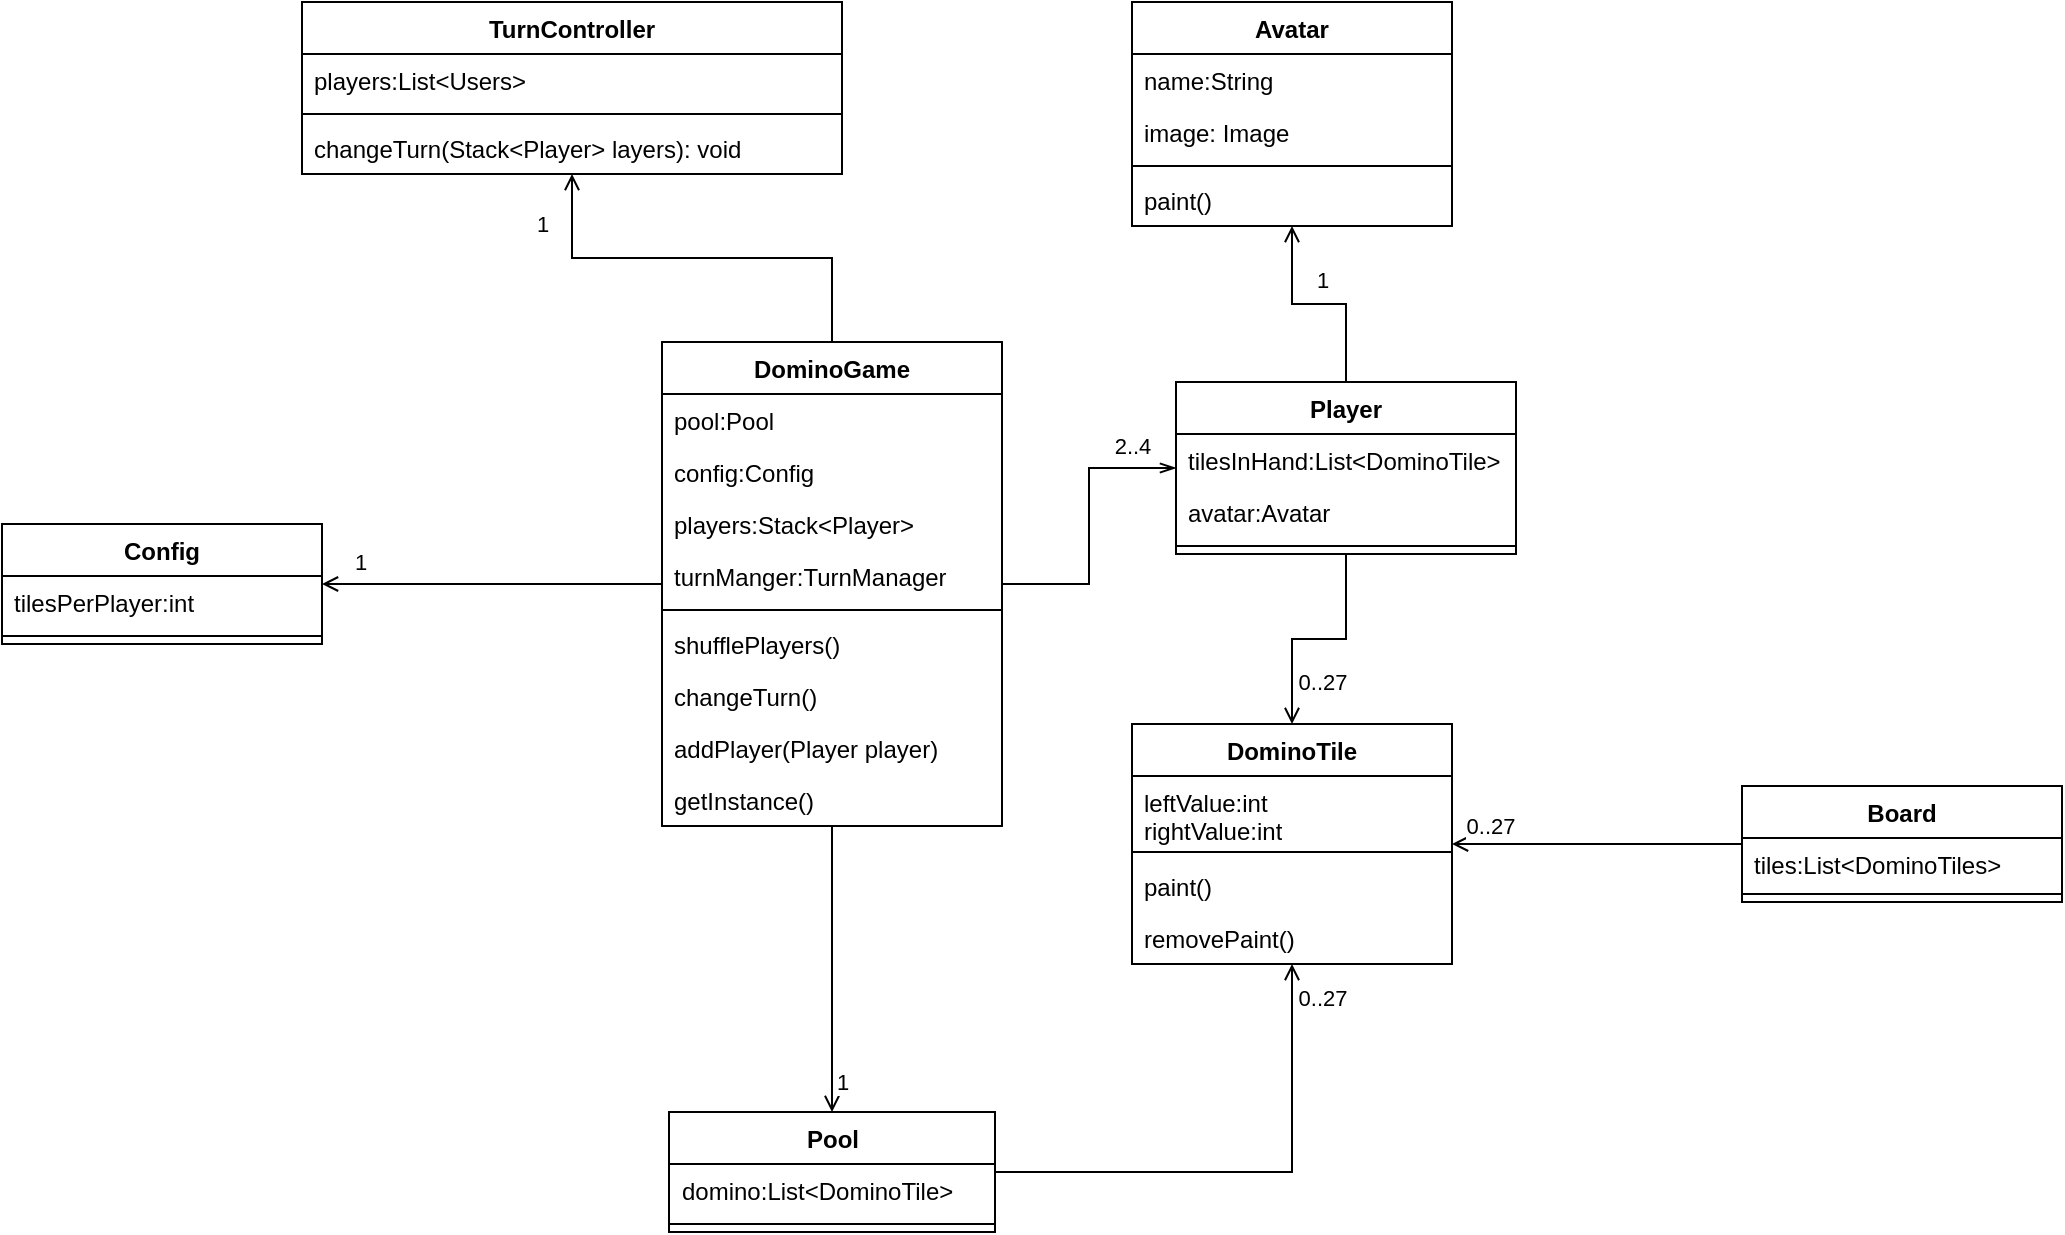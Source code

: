 <mxfile version="20.3.0" type="device"><diagram name="Page-1" id="HIGhDpoIYAvEixrHFa0r"><mxGraphModel dx="1422" dy="857" grid="1" gridSize="10" guides="1" tooltips="1" connect="1" arrows="1" fold="1" page="1" pageScale="1" pageWidth="827" pageHeight="1169" math="0" shadow="0"><root><mxCell id="0"/><mxCell id="1" parent="0"/><mxCell id="6QgfFJdDofZvritgQKiD-18" style="edgeStyle=orthogonalEdgeStyle;rounded=0;orthogonalLoop=1;jettySize=auto;html=1;endArrow=open;endFill=0;" parent="1" source="6QgfFJdDofZvritgQKiD-5" target="6QgfFJdDofZvritgQKiD-13" edge="1"><mxGeometry relative="1" as="geometry"/></mxCell><mxCell id="O3t0BeHdIpLXQU7Lkm1b-23" value="0..27" style="edgeLabel;html=1;align=center;verticalAlign=middle;resizable=0;points=[];" vertex="1" connectable="0" parent="6QgfFJdDofZvritgQKiD-18"><mxGeometry x="0.868" y="1" relative="1" as="geometry"><mxPoint x="16" as="offset"/></mxGeometry></mxCell><mxCell id="6QgfFJdDofZvritgQKiD-5" value="Pool" style="swimlane;fontStyle=1;align=center;verticalAlign=top;childLayout=stackLayout;horizontal=1;startSize=26;horizontalStack=0;resizeParent=1;resizeParentMax=0;resizeLast=0;collapsible=1;marginBottom=0;whiteSpace=wrap;html=1;" parent="1" vertex="1"><mxGeometry x="403.5" y="555" width="163" height="60" as="geometry"/></mxCell><mxCell id="6QgfFJdDofZvritgQKiD-6" value="domino:List&amp;lt;DominoTile&amp;gt;" style="text;strokeColor=none;fillColor=none;align=left;verticalAlign=top;spacingLeft=4;spacingRight=4;overflow=hidden;rotatable=0;points=[[0,0.5],[1,0.5]];portConstraint=eastwest;whiteSpace=wrap;html=1;" parent="6QgfFJdDofZvritgQKiD-5" vertex="1"><mxGeometry y="26" width="163" height="26" as="geometry"/></mxCell><mxCell id="6QgfFJdDofZvritgQKiD-7" value="" style="line;strokeWidth=1;fillColor=none;align=left;verticalAlign=middle;spacingTop=-1;spacingLeft=3;spacingRight=3;rotatable=0;labelPosition=right;points=[];portConstraint=eastwest;strokeColor=inherit;" parent="6QgfFJdDofZvritgQKiD-5" vertex="1"><mxGeometry y="52" width="163" height="8" as="geometry"/></mxCell><mxCell id="6QgfFJdDofZvritgQKiD-17" style="edgeStyle=orthogonalEdgeStyle;rounded=0;orthogonalLoop=1;jettySize=auto;html=1;endArrow=open;endFill=0;" parent="1" source="6QgfFJdDofZvritgQKiD-9" target="6QgfFJdDofZvritgQKiD-13" edge="1"><mxGeometry relative="1" as="geometry"/></mxCell><mxCell id="6QgfFJdDofZvritgQKiD-24" value="1" style="edgeStyle=orthogonalEdgeStyle;rounded=0;orthogonalLoop=1;jettySize=auto;html=1;endArrow=open;endFill=0;" parent="1" source="6QgfFJdDofZvritgQKiD-9" target="6QgfFJdDofZvritgQKiD-19" edge="1"><mxGeometry x="0.493" y="-15" relative="1" as="geometry"><mxPoint as="offset"/></mxGeometry></mxCell><mxCell id="6QgfFJdDofZvritgQKiD-9" value="Player" style="swimlane;fontStyle=1;align=center;verticalAlign=top;childLayout=stackLayout;horizontal=1;startSize=26;horizontalStack=0;resizeParent=1;resizeParentMax=0;resizeLast=0;collapsible=1;marginBottom=0;whiteSpace=wrap;html=1;" parent="1" vertex="1"><mxGeometry x="657" y="190" width="170" height="86" as="geometry"><mxRectangle x="630" y="183" width="80" height="30" as="alternateBounds"/></mxGeometry></mxCell><mxCell id="6QgfFJdDofZvritgQKiD-27" value="tilesInHand:List&amp;lt;DominoTile&amp;gt;" style="text;strokeColor=none;fillColor=none;align=left;verticalAlign=top;spacingLeft=4;spacingRight=4;overflow=hidden;rotatable=0;points=[[0,0.5],[1,0.5]];portConstraint=eastwest;whiteSpace=wrap;html=1;" parent="6QgfFJdDofZvritgQKiD-9" vertex="1"><mxGeometry y="26" width="170" height="26" as="geometry"/></mxCell><mxCell id="6QgfFJdDofZvritgQKiD-10" value="avatar:Avatar" style="text;strokeColor=none;fillColor=none;align=left;verticalAlign=top;spacingLeft=4;spacingRight=4;overflow=hidden;rotatable=0;points=[[0,0.5],[1,0.5]];portConstraint=eastwest;whiteSpace=wrap;html=1;" parent="6QgfFJdDofZvritgQKiD-9" vertex="1"><mxGeometry y="52" width="170" height="26" as="geometry"/></mxCell><mxCell id="6QgfFJdDofZvritgQKiD-11" value="" style="line;strokeWidth=1;fillColor=none;align=left;verticalAlign=middle;spacingTop=-1;spacingLeft=3;spacingRight=3;rotatable=0;labelPosition=right;points=[];portConstraint=eastwest;strokeColor=inherit;" parent="6QgfFJdDofZvritgQKiD-9" vertex="1"><mxGeometry y="78" width="170" height="8" as="geometry"/></mxCell><mxCell id="6QgfFJdDofZvritgQKiD-13" value="DominoTile" style="swimlane;fontStyle=1;align=center;verticalAlign=top;childLayout=stackLayout;horizontal=1;startSize=26;horizontalStack=0;resizeParent=1;resizeParentMax=0;resizeLast=0;collapsible=1;marginBottom=0;whiteSpace=wrap;html=1;" parent="1" vertex="1"><mxGeometry x="635" y="361" width="160" height="120" as="geometry"/></mxCell><mxCell id="6QgfFJdDofZvritgQKiD-14" value="leftValue:int&lt;br&gt;rightValue:int" style="text;strokeColor=none;fillColor=none;align=left;verticalAlign=top;spacingLeft=4;spacingRight=4;overflow=hidden;rotatable=0;points=[[0,0.5],[1,0.5]];portConstraint=eastwest;whiteSpace=wrap;html=1;" parent="6QgfFJdDofZvritgQKiD-13" vertex="1"><mxGeometry y="26" width="160" height="34" as="geometry"/></mxCell><mxCell id="6QgfFJdDofZvritgQKiD-15" value="" style="line;strokeWidth=1;fillColor=none;align=left;verticalAlign=middle;spacingTop=-1;spacingLeft=3;spacingRight=3;rotatable=0;labelPosition=right;points=[];portConstraint=eastwest;strokeColor=inherit;" parent="6QgfFJdDofZvritgQKiD-13" vertex="1"><mxGeometry y="60" width="160" height="8" as="geometry"/></mxCell><mxCell id="O3t0BeHdIpLXQU7Lkm1b-13" value="paint()" style="text;strokeColor=none;fillColor=none;align=left;verticalAlign=top;spacingLeft=4;spacingRight=4;overflow=hidden;rotatable=0;points=[[0,0.5],[1,0.5]];portConstraint=eastwest;whiteSpace=wrap;html=1;" vertex="1" parent="6QgfFJdDofZvritgQKiD-13"><mxGeometry y="68" width="160" height="26" as="geometry"/></mxCell><mxCell id="O3t0BeHdIpLXQU7Lkm1b-14" value="removePaint()" style="text;strokeColor=none;fillColor=none;align=left;verticalAlign=top;spacingLeft=4;spacingRight=4;overflow=hidden;rotatable=0;points=[[0,0.5],[1,0.5]];portConstraint=eastwest;whiteSpace=wrap;html=1;" vertex="1" parent="6QgfFJdDofZvritgQKiD-13"><mxGeometry y="94" width="160" height="26" as="geometry"/></mxCell><mxCell id="6QgfFJdDofZvritgQKiD-19" value="Avatar" style="swimlane;fontStyle=1;align=center;verticalAlign=top;childLayout=stackLayout;horizontal=1;startSize=26;horizontalStack=0;resizeParent=1;resizeParentMax=0;resizeLast=0;collapsible=1;marginBottom=0;whiteSpace=wrap;html=1;" parent="1" vertex="1"><mxGeometry x="635" width="160" height="112" as="geometry"/></mxCell><mxCell id="6QgfFJdDofZvritgQKiD-20" value="name:String" style="text;strokeColor=none;fillColor=none;align=left;verticalAlign=top;spacingLeft=4;spacingRight=4;overflow=hidden;rotatable=0;points=[[0,0.5],[1,0.5]];portConstraint=eastwest;whiteSpace=wrap;html=1;" parent="6QgfFJdDofZvritgQKiD-19" vertex="1"><mxGeometry y="26" width="160" height="26" as="geometry"/></mxCell><mxCell id="6QgfFJdDofZvritgQKiD-23" value="image: Image" style="text;strokeColor=none;fillColor=none;align=left;verticalAlign=top;spacingLeft=4;spacingRight=4;overflow=hidden;rotatable=0;points=[[0,0.5],[1,0.5]];portConstraint=eastwest;whiteSpace=wrap;html=1;" parent="6QgfFJdDofZvritgQKiD-19" vertex="1"><mxGeometry y="52" width="160" height="26" as="geometry"/></mxCell><mxCell id="6QgfFJdDofZvritgQKiD-21" value="" style="line;strokeWidth=1;fillColor=none;align=left;verticalAlign=middle;spacingTop=-1;spacingLeft=3;spacingRight=3;rotatable=0;labelPosition=right;points=[];portConstraint=eastwest;strokeColor=inherit;" parent="6QgfFJdDofZvritgQKiD-19" vertex="1"><mxGeometry y="78" width="160" height="8" as="geometry"/></mxCell><mxCell id="O3t0BeHdIpLXQU7Lkm1b-15" value="paint()" style="text;strokeColor=none;fillColor=none;align=left;verticalAlign=top;spacingLeft=4;spacingRight=4;overflow=hidden;rotatable=0;points=[[0,0.5],[1,0.5]];portConstraint=eastwest;whiteSpace=wrap;html=1;" vertex="1" parent="6QgfFJdDofZvritgQKiD-19"><mxGeometry y="86" width="160" height="26" as="geometry"/></mxCell><mxCell id="6QgfFJdDofZvritgQKiD-28" value="Config" style="swimlane;fontStyle=1;align=center;verticalAlign=top;childLayout=stackLayout;horizontal=1;startSize=26;horizontalStack=0;resizeParent=1;resizeParentMax=0;resizeLast=0;collapsible=1;marginBottom=0;whiteSpace=wrap;html=1;" parent="1" vertex="1"><mxGeometry x="70" y="261" width="160" height="60" as="geometry"/></mxCell><mxCell id="6QgfFJdDofZvritgQKiD-29" value="tilesPerPlayer:int" style="text;strokeColor=none;fillColor=none;align=left;verticalAlign=top;spacingLeft=4;spacingRight=4;overflow=hidden;rotatable=0;points=[[0,0.5],[1,0.5]];portConstraint=eastwest;whiteSpace=wrap;html=1;" parent="6QgfFJdDofZvritgQKiD-28" vertex="1"><mxGeometry y="26" width="160" height="26" as="geometry"/></mxCell><mxCell id="6QgfFJdDofZvritgQKiD-31" value="" style="line;strokeWidth=1;fillColor=none;align=left;verticalAlign=middle;spacingTop=-1;spacingLeft=3;spacingRight=3;rotatable=0;labelPosition=right;points=[];portConstraint=eastwest;strokeColor=inherit;" parent="6QgfFJdDofZvritgQKiD-28" vertex="1"><mxGeometry y="52" width="160" height="8" as="geometry"/></mxCell><mxCell id="vQHv_HZ_RYjpwXLxtu6x-8" style="edgeStyle=orthogonalEdgeStyle;rounded=0;orthogonalLoop=1;jettySize=auto;html=1;endArrow=openThin;endFill=0;" parent="1" source="vQHv_HZ_RYjpwXLxtu6x-1" target="6QgfFJdDofZvritgQKiD-9" edge="1"><mxGeometry relative="1" as="geometry"/></mxCell><mxCell id="O3t0BeHdIpLXQU7Lkm1b-27" value="2..4" style="edgeLabel;html=1;align=center;verticalAlign=middle;resizable=0;points=[];" vertex="1" connectable="0" parent="vQHv_HZ_RYjpwXLxtu6x-8"><mxGeometry x="0.818" relative="1" as="geometry"><mxPoint x="-9" y="-11" as="offset"/></mxGeometry></mxCell><mxCell id="vQHv_HZ_RYjpwXLxtu6x-9" style="edgeStyle=orthogonalEdgeStyle;rounded=0;orthogonalLoop=1;jettySize=auto;html=1;endArrow=open;endFill=0;" parent="1" source="vQHv_HZ_RYjpwXLxtu6x-1" target="6QgfFJdDofZvritgQKiD-28" edge="1"><mxGeometry relative="1" as="geometry"/></mxCell><mxCell id="O3t0BeHdIpLXQU7Lkm1b-18" value="1" style="edgeLabel;html=1;align=center;verticalAlign=middle;resizable=0;points=[];" vertex="1" connectable="0" parent="vQHv_HZ_RYjpwXLxtu6x-9"><mxGeometry x="0.78" relative="1" as="geometry"><mxPoint y="-11" as="offset"/></mxGeometry></mxCell><mxCell id="vQHv_HZ_RYjpwXLxtu6x-10" style="edgeStyle=orthogonalEdgeStyle;rounded=0;orthogonalLoop=1;jettySize=auto;html=1;endArrow=open;endFill=0;" parent="1" source="vQHv_HZ_RYjpwXLxtu6x-1" target="6QgfFJdDofZvritgQKiD-5" edge="1"><mxGeometry relative="1" as="geometry"/></mxCell><mxCell id="O3t0BeHdIpLXQU7Lkm1b-22" value="1" style="edgeLabel;html=1;align=center;verticalAlign=middle;resizable=0;points=[];" vertex="1" connectable="0" parent="vQHv_HZ_RYjpwXLxtu6x-10"><mxGeometry x="0.785" y="2" relative="1" as="geometry"><mxPoint x="3" as="offset"/></mxGeometry></mxCell><mxCell id="O3t0BeHdIpLXQU7Lkm1b-17" style="edgeStyle=orthogonalEdgeStyle;rounded=0;orthogonalLoop=1;jettySize=auto;html=1;endArrow=open;endFill=0;" edge="1" parent="1" source="vQHv_HZ_RYjpwXLxtu6x-1" target="O3t0BeHdIpLXQU7Lkm1b-1"><mxGeometry relative="1" as="geometry"/></mxCell><mxCell id="O3t0BeHdIpLXQU7Lkm1b-21" value="1" style="edgeLabel;html=1;align=center;verticalAlign=middle;resizable=0;points=[];" vertex="1" connectable="0" parent="O3t0BeHdIpLXQU7Lkm1b-17"><mxGeometry x="0.855" relative="1" as="geometry"><mxPoint x="-15" y="9" as="offset"/></mxGeometry></mxCell><mxCell id="vQHv_HZ_RYjpwXLxtu6x-1" value="DominoGame" style="swimlane;fontStyle=1;align=center;verticalAlign=top;childLayout=stackLayout;horizontal=1;startSize=26;horizontalStack=0;resizeParent=1;resizeParentMax=0;resizeLast=0;collapsible=1;marginBottom=0;whiteSpace=wrap;html=1;" parent="1" vertex="1"><mxGeometry x="400" y="170" width="170" height="242" as="geometry"/></mxCell><mxCell id="vQHv_HZ_RYjpwXLxtu6x-11" value="pool:Pool" style="text;strokeColor=none;fillColor=none;align=left;verticalAlign=top;spacingLeft=4;spacingRight=4;overflow=hidden;rotatable=0;points=[[0,0.5],[1,0.5]];portConstraint=eastwest;whiteSpace=wrap;html=1;" parent="vQHv_HZ_RYjpwXLxtu6x-1" vertex="1"><mxGeometry y="26" width="170" height="26" as="geometry"/></mxCell><mxCell id="vQHv_HZ_RYjpwXLxtu6x-13" value="config:Config" style="text;strokeColor=none;fillColor=none;align=left;verticalAlign=top;spacingLeft=4;spacingRight=4;overflow=hidden;rotatable=0;points=[[0,0.5],[1,0.5]];portConstraint=eastwest;whiteSpace=wrap;html=1;" parent="vQHv_HZ_RYjpwXLxtu6x-1" vertex="1"><mxGeometry y="52" width="170" height="26" as="geometry"/></mxCell><mxCell id="vQHv_HZ_RYjpwXLxtu6x-12" value="players:Stack&amp;lt;Player&amp;gt;" style="text;strokeColor=none;fillColor=none;align=left;verticalAlign=top;spacingLeft=4;spacingRight=4;overflow=hidden;rotatable=0;points=[[0,0.5],[1,0.5]];portConstraint=eastwest;whiteSpace=wrap;html=1;" parent="vQHv_HZ_RYjpwXLxtu6x-1" vertex="1"><mxGeometry y="78" width="170" height="26" as="geometry"/></mxCell><mxCell id="O3t0BeHdIpLXQU7Lkm1b-9" value="turnManger:TurnManager" style="text;strokeColor=none;fillColor=none;align=left;verticalAlign=top;spacingLeft=4;spacingRight=4;overflow=hidden;rotatable=0;points=[[0,0.5],[1,0.5]];portConstraint=eastwest;whiteSpace=wrap;html=1;" vertex="1" parent="vQHv_HZ_RYjpwXLxtu6x-1"><mxGeometry y="104" width="170" height="26" as="geometry"/></mxCell><mxCell id="vQHv_HZ_RYjpwXLxtu6x-5" value="" style="line;strokeWidth=1;fillColor=none;align=left;verticalAlign=middle;spacingTop=-1;spacingLeft=3;spacingRight=3;rotatable=0;labelPosition=right;points=[];portConstraint=eastwest;strokeColor=inherit;" parent="vQHv_HZ_RYjpwXLxtu6x-1" vertex="1"><mxGeometry y="130" width="170" height="8" as="geometry"/></mxCell><mxCell id="O3t0BeHdIpLXQU7Lkm1b-10" value="shufflePlayers()" style="text;strokeColor=none;fillColor=none;align=left;verticalAlign=top;spacingLeft=4;spacingRight=4;overflow=hidden;rotatable=0;points=[[0,0.5],[1,0.5]];portConstraint=eastwest;whiteSpace=wrap;html=1;" vertex="1" parent="vQHv_HZ_RYjpwXLxtu6x-1"><mxGeometry y="138" width="170" height="26" as="geometry"/></mxCell><mxCell id="O3t0BeHdIpLXQU7Lkm1b-11" value="changeTurn()" style="text;strokeColor=none;fillColor=none;align=left;verticalAlign=top;spacingLeft=4;spacingRight=4;overflow=hidden;rotatable=0;points=[[0,0.5],[1,0.5]];portConstraint=eastwest;whiteSpace=wrap;html=1;" vertex="1" parent="vQHv_HZ_RYjpwXLxtu6x-1"><mxGeometry y="164" width="170" height="26" as="geometry"/></mxCell><mxCell id="O3t0BeHdIpLXQU7Lkm1b-12" value="addPlayer(Player player)" style="text;strokeColor=none;fillColor=none;align=left;verticalAlign=top;spacingLeft=4;spacingRight=4;overflow=hidden;rotatable=0;points=[[0,0.5],[1,0.5]];portConstraint=eastwest;whiteSpace=wrap;html=1;" vertex="1" parent="vQHv_HZ_RYjpwXLxtu6x-1"><mxGeometry y="190" width="170" height="26" as="geometry"/></mxCell><mxCell id="O3t0BeHdIpLXQU7Lkm1b-16" value="getInstance()" style="text;strokeColor=none;fillColor=none;align=left;verticalAlign=top;spacingLeft=4;spacingRight=4;overflow=hidden;rotatable=0;points=[[0,0.5],[1,0.5]];portConstraint=eastwest;whiteSpace=wrap;html=1;" vertex="1" parent="vQHv_HZ_RYjpwXLxtu6x-1"><mxGeometry y="216" width="170" height="26" as="geometry"/></mxCell><mxCell id="vQHv_HZ_RYjpwXLxtu6x-17" style="edgeStyle=orthogonalEdgeStyle;rounded=0;orthogonalLoop=1;jettySize=auto;html=1;endArrow=open;endFill=0;" parent="1" source="vQHv_HZ_RYjpwXLxtu6x-14" target="6QgfFJdDofZvritgQKiD-13" edge="1"><mxGeometry relative="1" as="geometry"/></mxCell><mxCell id="O3t0BeHdIpLXQU7Lkm1b-28" value="0..27" style="edgeLabel;html=1;align=center;verticalAlign=middle;resizable=0;points=[];" vertex="1" connectable="0" parent="vQHv_HZ_RYjpwXLxtu6x-17"><mxGeometry x="0.746" y="-2" relative="1" as="geometry"><mxPoint y="-7" as="offset"/></mxGeometry></mxCell><mxCell id="vQHv_HZ_RYjpwXLxtu6x-14" value="Board" style="swimlane;fontStyle=1;align=center;verticalAlign=top;childLayout=stackLayout;horizontal=1;startSize=26;horizontalStack=0;resizeParent=1;resizeParentMax=0;resizeLast=0;collapsible=1;marginBottom=0;whiteSpace=wrap;html=1;" parent="1" vertex="1"><mxGeometry x="940" y="392" width="160" height="58" as="geometry"/></mxCell><mxCell id="vQHv_HZ_RYjpwXLxtu6x-15" value="tiles:List&amp;lt;DominoTiles&amp;gt;" style="text;strokeColor=none;fillColor=none;align=left;verticalAlign=top;spacingLeft=4;spacingRight=4;overflow=hidden;rotatable=0;points=[[0,0.5],[1,0.5]];portConstraint=eastwest;whiteSpace=wrap;html=1;" parent="vQHv_HZ_RYjpwXLxtu6x-14" vertex="1"><mxGeometry y="26" width="160" height="24" as="geometry"/></mxCell><mxCell id="vQHv_HZ_RYjpwXLxtu6x-16" value="" style="line;strokeWidth=1;fillColor=none;align=left;verticalAlign=middle;spacingTop=-1;spacingLeft=3;spacingRight=3;rotatable=0;labelPosition=right;points=[];portConstraint=eastwest;strokeColor=inherit;" parent="vQHv_HZ_RYjpwXLxtu6x-14" vertex="1"><mxGeometry y="50" width="160" height="8" as="geometry"/></mxCell><mxCell id="O3t0BeHdIpLXQU7Lkm1b-1" value="TurnController" style="swimlane;fontStyle=1;align=center;verticalAlign=top;childLayout=stackLayout;horizontal=1;startSize=26;horizontalStack=0;resizeParent=1;resizeParentMax=0;resizeLast=0;collapsible=1;marginBottom=0;whiteSpace=wrap;html=1;" vertex="1" parent="1"><mxGeometry x="220" width="270" height="86" as="geometry"/></mxCell><mxCell id="O3t0BeHdIpLXQU7Lkm1b-4" value="players:List&amp;lt;Users&amp;gt;" style="text;strokeColor=none;fillColor=none;align=left;verticalAlign=top;spacingLeft=4;spacingRight=4;overflow=hidden;rotatable=0;points=[[0,0.5],[1,0.5]];portConstraint=eastwest;whiteSpace=wrap;html=1;" vertex="1" parent="O3t0BeHdIpLXQU7Lkm1b-1"><mxGeometry y="26" width="270" height="26" as="geometry"/></mxCell><mxCell id="O3t0BeHdIpLXQU7Lkm1b-5" value="" style="line;strokeWidth=1;fillColor=none;align=left;verticalAlign=middle;spacingTop=-1;spacingLeft=3;spacingRight=3;rotatable=0;labelPosition=right;points=[];portConstraint=eastwest;strokeColor=inherit;" vertex="1" parent="O3t0BeHdIpLXQU7Lkm1b-1"><mxGeometry y="52" width="270" height="8" as="geometry"/></mxCell><mxCell id="O3t0BeHdIpLXQU7Lkm1b-7" value="changeTurn(Stack&amp;lt;Player&amp;gt; layers): void" style="text;strokeColor=none;fillColor=none;align=left;verticalAlign=top;spacingLeft=4;spacingRight=4;overflow=hidden;rotatable=0;points=[[0,0.5],[1,0.5]];portConstraint=eastwest;whiteSpace=wrap;html=1;" vertex="1" parent="O3t0BeHdIpLXQU7Lkm1b-1"><mxGeometry y="60" width="270" height="26" as="geometry"/></mxCell><mxCell id="O3t0BeHdIpLXQU7Lkm1b-25" value="0..27" style="edgeLabel;html=1;align=center;verticalAlign=middle;resizable=0;points=[];" vertex="1" connectable="0" parent="1"><mxGeometry x="730.0" y="339.996" as="geometry"/></mxCell></root></mxGraphModel></diagram></mxfile>